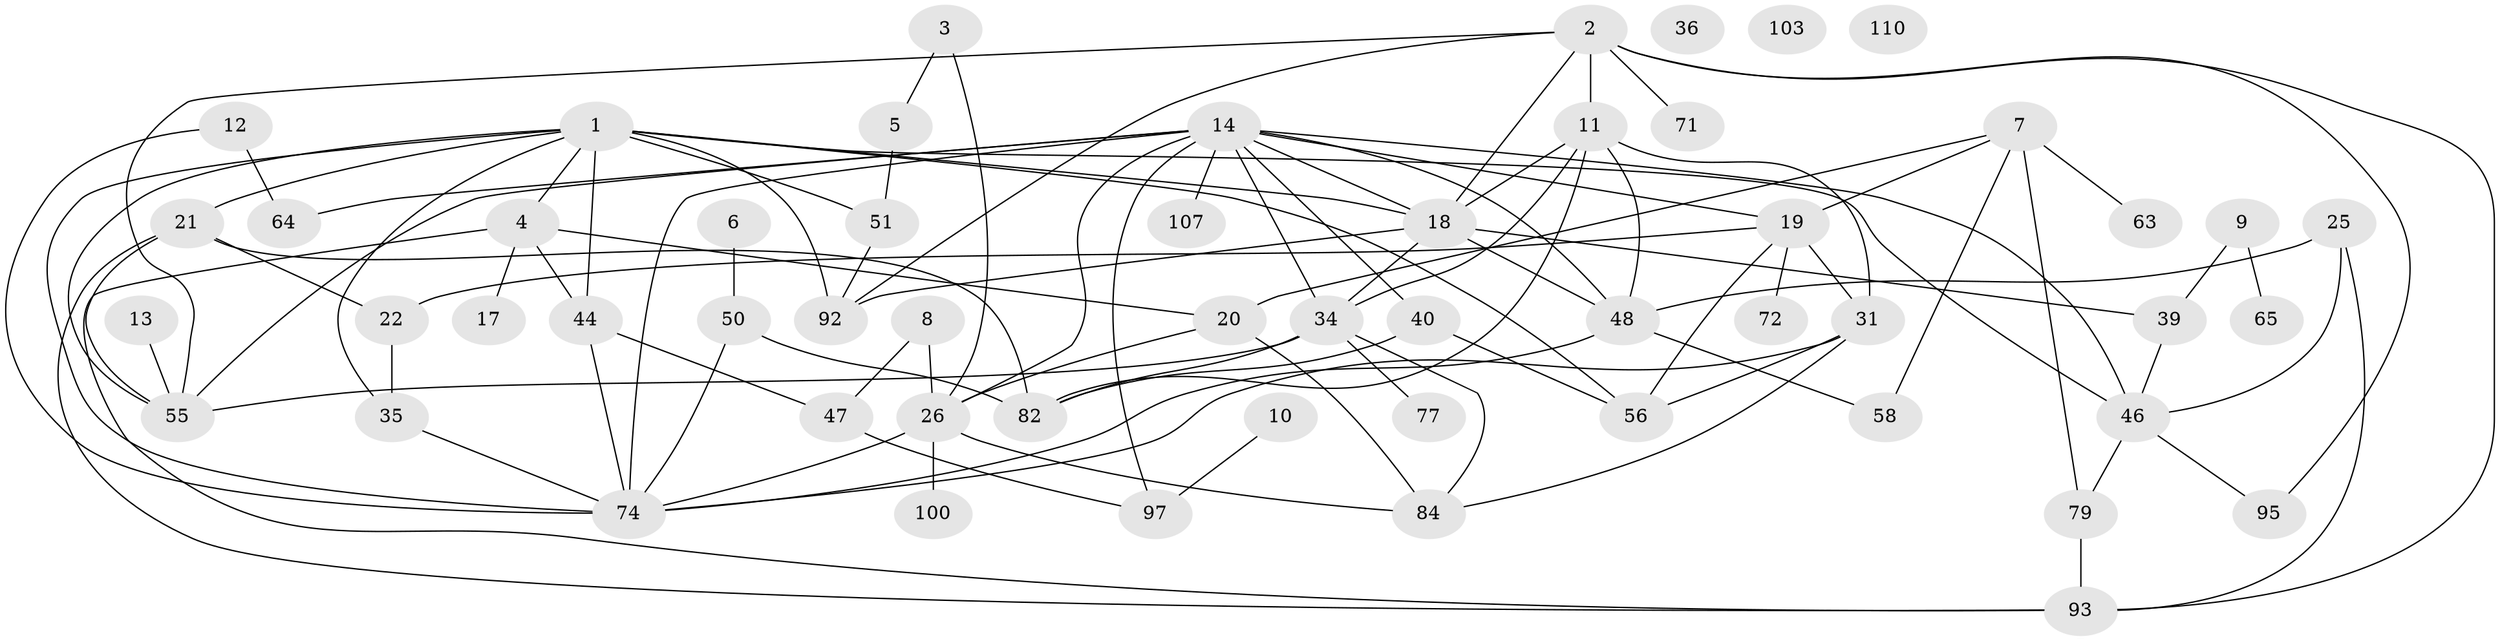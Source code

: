 // original degree distribution, {5: 0.11818181818181818, 2: 0.23636363636363636, 4: 0.12727272727272726, 1: 0.15454545454545454, 3: 0.3, 7: 0.00909090909090909, 0: 0.02727272727272727, 6: 0.02727272727272727}
// Generated by graph-tools (version 1.1) at 2025/12/03/09/25 04:12:59]
// undirected, 55 vertices, 99 edges
graph export_dot {
graph [start="1"]
  node [color=gray90,style=filled];
  1 [super="+61+43"];
  2 [super="+85+87"];
  3;
  4 [super="+60+41"];
  5;
  6;
  7 [super="+91+15"];
  8;
  9;
  10;
  11 [super="+80"];
  12 [super="+54"];
  13 [super="+69"];
  14 [super="+16+27"];
  17;
  18 [super="+28+68+23"];
  19 [super="+37"];
  20 [super="+98+29+70"];
  21 [super="+30+45"];
  22 [super="+24"];
  25;
  26 [super="+57+53+49"];
  31 [super="+67+42+33"];
  34 [super="+66"];
  35 [super="+86"];
  36;
  39 [super="+59"];
  40 [super="+73"];
  44 [super="+78"];
  46 [super="+102"];
  47;
  48 [super="+89"];
  50;
  51 [super="+81+105"];
  55 [super="+94"];
  56 [super="+88"];
  58;
  63;
  64;
  65;
  71;
  72;
  74 [super="+90+76"];
  77;
  79;
  82 [super="+83"];
  84;
  92;
  93;
  95;
  97;
  100;
  103;
  107;
  110;
  1 -- 56;
  1 -- 44;
  1 -- 51 [weight=2];
  1 -- 4;
  1 -- 21;
  1 -- 18;
  1 -- 46;
  1 -- 35;
  1 -- 55;
  1 -- 74 [weight=2];
  1 -- 92;
  2 -- 92;
  2 -- 93;
  2 -- 95;
  2 -- 11;
  2 -- 55;
  2 -- 71;
  2 -- 18;
  3 -- 5;
  3 -- 26;
  4 -- 17;
  4 -- 20;
  4 -- 93;
  4 -- 44;
  5 -- 51;
  6 -- 50;
  7 -- 58;
  7 -- 63;
  7 -- 19;
  7 -- 20;
  7 -- 79;
  8 -- 47;
  8 -- 26;
  9 -- 39;
  9 -- 65;
  10 -- 97;
  11 -- 48;
  11 -- 34;
  11 -- 18;
  11 -- 82;
  11 -- 31;
  12 -- 64;
  12 -- 74;
  13 -- 55;
  14 -- 74;
  14 -- 97;
  14 -- 40;
  14 -- 107;
  14 -- 55;
  14 -- 19;
  14 -- 18;
  14 -- 46;
  14 -- 64;
  14 -- 48;
  14 -- 34;
  14 -- 26;
  18 -- 48;
  18 -- 34;
  18 -- 92;
  18 -- 39;
  19 -- 22;
  19 -- 72;
  19 -- 56;
  19 -- 31;
  20 -- 84;
  20 -- 26;
  21 -- 55;
  21 -- 93;
  21 -- 82;
  21 -- 22;
  22 -- 35;
  25 -- 46;
  25 -- 93;
  25 -- 48;
  26 -- 100;
  26 -- 84;
  26 -- 74;
  31 -- 56;
  31 -- 84;
  31 -- 74;
  34 -- 84;
  34 -- 55;
  34 -- 77;
  34 -- 82;
  35 -- 74;
  39 -- 46;
  40 -- 56;
  40 -- 82;
  44 -- 47;
  44 -- 74;
  46 -- 95;
  46 -- 79;
  47 -- 97;
  48 -- 58;
  48 -- 74;
  50 -- 82;
  50 -- 74;
  51 -- 92;
  79 -- 93;
}
